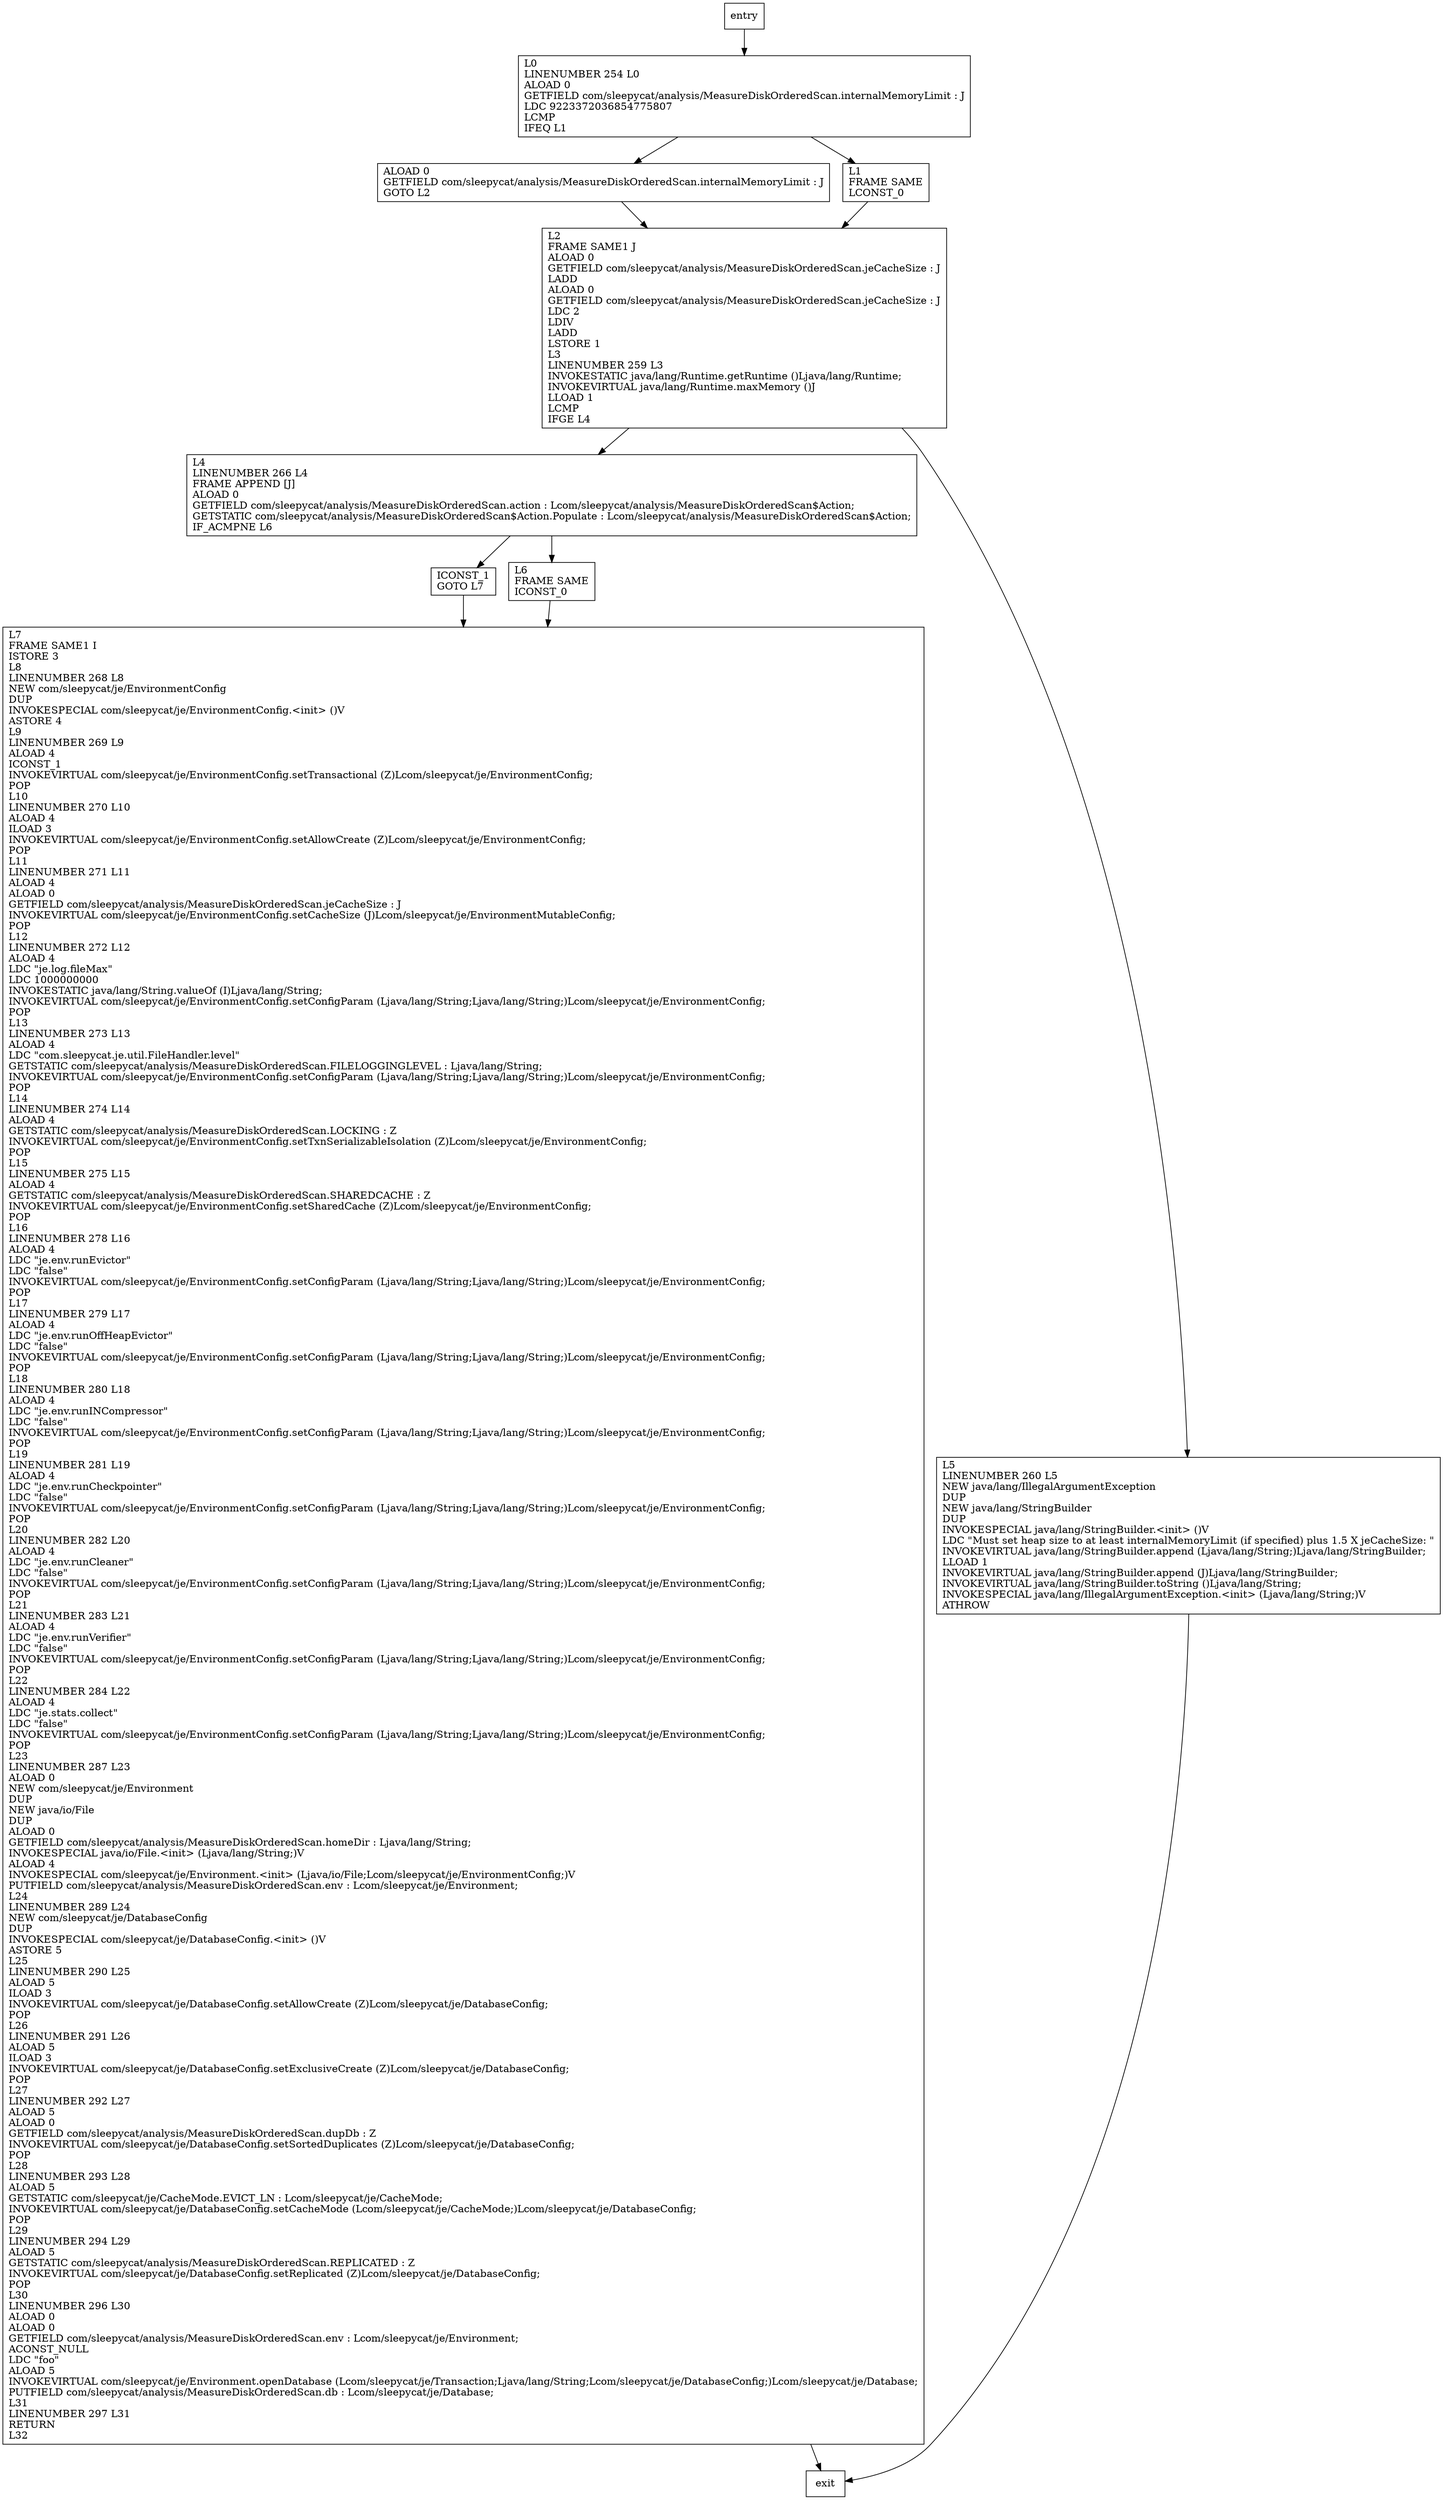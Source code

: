 digraph open {
node [shape=record];
101703220 [label="ICONST_1\lGOTO L7\l"];
1418171588 [label="L2\lFRAME SAME1 J\lALOAD 0\lGETFIELD com/sleepycat/analysis/MeasureDiskOrderedScan.jeCacheSize : J\lLADD\lALOAD 0\lGETFIELD com/sleepycat/analysis/MeasureDiskOrderedScan.jeCacheSize : J\lLDC 2\lLDIV\lLADD\lLSTORE 1\lL3\lLINENUMBER 259 L3\lINVOKESTATIC java/lang/Runtime.getRuntime ()Ljava/lang/Runtime;\lINVOKEVIRTUAL java/lang/Runtime.maxMemory ()J\lLLOAD 1\lLCMP\lIFGE L4\l"];
1850099340 [label="L6\lFRAME SAME\lICONST_0\l"];
1587286529 [label="ALOAD 0\lGETFIELD com/sleepycat/analysis/MeasureDiskOrderedScan.internalMemoryLimit : J\lGOTO L2\l"];
1685704973 [label="L1\lFRAME SAME\lLCONST_0\l"];
2058297317 [label="L4\lLINENUMBER 266 L4\lFRAME APPEND [J]\lALOAD 0\lGETFIELD com/sleepycat/analysis/MeasureDiskOrderedScan.action : Lcom/sleepycat/analysis/MeasureDiskOrderedScan$Action;\lGETSTATIC com/sleepycat/analysis/MeasureDiskOrderedScan$Action.Populate : Lcom/sleepycat/analysis/MeasureDiskOrderedScan$Action;\lIF_ACMPNE L6\l"];
73251111 [label="L7\lFRAME SAME1 I\lISTORE 3\lL8\lLINENUMBER 268 L8\lNEW com/sleepycat/je/EnvironmentConfig\lDUP\lINVOKESPECIAL com/sleepycat/je/EnvironmentConfig.\<init\> ()V\lASTORE 4\lL9\lLINENUMBER 269 L9\lALOAD 4\lICONST_1\lINVOKEVIRTUAL com/sleepycat/je/EnvironmentConfig.setTransactional (Z)Lcom/sleepycat/je/EnvironmentConfig;\lPOP\lL10\lLINENUMBER 270 L10\lALOAD 4\lILOAD 3\lINVOKEVIRTUAL com/sleepycat/je/EnvironmentConfig.setAllowCreate (Z)Lcom/sleepycat/je/EnvironmentConfig;\lPOP\lL11\lLINENUMBER 271 L11\lALOAD 4\lALOAD 0\lGETFIELD com/sleepycat/analysis/MeasureDiskOrderedScan.jeCacheSize : J\lINVOKEVIRTUAL com/sleepycat/je/EnvironmentConfig.setCacheSize (J)Lcom/sleepycat/je/EnvironmentMutableConfig;\lPOP\lL12\lLINENUMBER 272 L12\lALOAD 4\lLDC \"je.log.fileMax\"\lLDC 1000000000\lINVOKESTATIC java/lang/String.valueOf (I)Ljava/lang/String;\lINVOKEVIRTUAL com/sleepycat/je/EnvironmentConfig.setConfigParam (Ljava/lang/String;Ljava/lang/String;)Lcom/sleepycat/je/EnvironmentConfig;\lPOP\lL13\lLINENUMBER 273 L13\lALOAD 4\lLDC \"com.sleepycat.je.util.FileHandler.level\"\lGETSTATIC com/sleepycat/analysis/MeasureDiskOrderedScan.FILELOGGINGLEVEL : Ljava/lang/String;\lINVOKEVIRTUAL com/sleepycat/je/EnvironmentConfig.setConfigParam (Ljava/lang/String;Ljava/lang/String;)Lcom/sleepycat/je/EnvironmentConfig;\lPOP\lL14\lLINENUMBER 274 L14\lALOAD 4\lGETSTATIC com/sleepycat/analysis/MeasureDiskOrderedScan.LOCKING : Z\lINVOKEVIRTUAL com/sleepycat/je/EnvironmentConfig.setTxnSerializableIsolation (Z)Lcom/sleepycat/je/EnvironmentConfig;\lPOP\lL15\lLINENUMBER 275 L15\lALOAD 4\lGETSTATIC com/sleepycat/analysis/MeasureDiskOrderedScan.SHAREDCACHE : Z\lINVOKEVIRTUAL com/sleepycat/je/EnvironmentConfig.setSharedCache (Z)Lcom/sleepycat/je/EnvironmentConfig;\lPOP\lL16\lLINENUMBER 278 L16\lALOAD 4\lLDC \"je.env.runEvictor\"\lLDC \"false\"\lINVOKEVIRTUAL com/sleepycat/je/EnvironmentConfig.setConfigParam (Ljava/lang/String;Ljava/lang/String;)Lcom/sleepycat/je/EnvironmentConfig;\lPOP\lL17\lLINENUMBER 279 L17\lALOAD 4\lLDC \"je.env.runOffHeapEvictor\"\lLDC \"false\"\lINVOKEVIRTUAL com/sleepycat/je/EnvironmentConfig.setConfigParam (Ljava/lang/String;Ljava/lang/String;)Lcom/sleepycat/je/EnvironmentConfig;\lPOP\lL18\lLINENUMBER 280 L18\lALOAD 4\lLDC \"je.env.runINCompressor\"\lLDC \"false\"\lINVOKEVIRTUAL com/sleepycat/je/EnvironmentConfig.setConfigParam (Ljava/lang/String;Ljava/lang/String;)Lcom/sleepycat/je/EnvironmentConfig;\lPOP\lL19\lLINENUMBER 281 L19\lALOAD 4\lLDC \"je.env.runCheckpointer\"\lLDC \"false\"\lINVOKEVIRTUAL com/sleepycat/je/EnvironmentConfig.setConfigParam (Ljava/lang/String;Ljava/lang/String;)Lcom/sleepycat/je/EnvironmentConfig;\lPOP\lL20\lLINENUMBER 282 L20\lALOAD 4\lLDC \"je.env.runCleaner\"\lLDC \"false\"\lINVOKEVIRTUAL com/sleepycat/je/EnvironmentConfig.setConfigParam (Ljava/lang/String;Ljava/lang/String;)Lcom/sleepycat/je/EnvironmentConfig;\lPOP\lL21\lLINENUMBER 283 L21\lALOAD 4\lLDC \"je.env.runVerifier\"\lLDC \"false\"\lINVOKEVIRTUAL com/sleepycat/je/EnvironmentConfig.setConfigParam (Ljava/lang/String;Ljava/lang/String;)Lcom/sleepycat/je/EnvironmentConfig;\lPOP\lL22\lLINENUMBER 284 L22\lALOAD 4\lLDC \"je.stats.collect\"\lLDC \"false\"\lINVOKEVIRTUAL com/sleepycat/je/EnvironmentConfig.setConfigParam (Ljava/lang/String;Ljava/lang/String;)Lcom/sleepycat/je/EnvironmentConfig;\lPOP\lL23\lLINENUMBER 287 L23\lALOAD 0\lNEW com/sleepycat/je/Environment\lDUP\lNEW java/io/File\lDUP\lALOAD 0\lGETFIELD com/sleepycat/analysis/MeasureDiskOrderedScan.homeDir : Ljava/lang/String;\lINVOKESPECIAL java/io/File.\<init\> (Ljava/lang/String;)V\lALOAD 4\lINVOKESPECIAL com/sleepycat/je/Environment.\<init\> (Ljava/io/File;Lcom/sleepycat/je/EnvironmentConfig;)V\lPUTFIELD com/sleepycat/analysis/MeasureDiskOrderedScan.env : Lcom/sleepycat/je/Environment;\lL24\lLINENUMBER 289 L24\lNEW com/sleepycat/je/DatabaseConfig\lDUP\lINVOKESPECIAL com/sleepycat/je/DatabaseConfig.\<init\> ()V\lASTORE 5\lL25\lLINENUMBER 290 L25\lALOAD 5\lILOAD 3\lINVOKEVIRTUAL com/sleepycat/je/DatabaseConfig.setAllowCreate (Z)Lcom/sleepycat/je/DatabaseConfig;\lPOP\lL26\lLINENUMBER 291 L26\lALOAD 5\lILOAD 3\lINVOKEVIRTUAL com/sleepycat/je/DatabaseConfig.setExclusiveCreate (Z)Lcom/sleepycat/je/DatabaseConfig;\lPOP\lL27\lLINENUMBER 292 L27\lALOAD 5\lALOAD 0\lGETFIELD com/sleepycat/analysis/MeasureDiskOrderedScan.dupDb : Z\lINVOKEVIRTUAL com/sleepycat/je/DatabaseConfig.setSortedDuplicates (Z)Lcom/sleepycat/je/DatabaseConfig;\lPOP\lL28\lLINENUMBER 293 L28\lALOAD 5\lGETSTATIC com/sleepycat/je/CacheMode.EVICT_LN : Lcom/sleepycat/je/CacheMode;\lINVOKEVIRTUAL com/sleepycat/je/DatabaseConfig.setCacheMode (Lcom/sleepycat/je/CacheMode;)Lcom/sleepycat/je/DatabaseConfig;\lPOP\lL29\lLINENUMBER 294 L29\lALOAD 5\lGETSTATIC com/sleepycat/analysis/MeasureDiskOrderedScan.REPLICATED : Z\lINVOKEVIRTUAL com/sleepycat/je/DatabaseConfig.setReplicated (Z)Lcom/sleepycat/je/DatabaseConfig;\lPOP\lL30\lLINENUMBER 296 L30\lALOAD 0\lALOAD 0\lGETFIELD com/sleepycat/analysis/MeasureDiskOrderedScan.env : Lcom/sleepycat/je/Environment;\lACONST_NULL\lLDC \"foo\"\lALOAD 5\lINVOKEVIRTUAL com/sleepycat/je/Environment.openDatabase (Lcom/sleepycat/je/Transaction;Ljava/lang/String;Lcom/sleepycat/je/DatabaseConfig;)Lcom/sleepycat/je/Database;\lPUTFIELD com/sleepycat/analysis/MeasureDiskOrderedScan.db : Lcom/sleepycat/je/Database;\lL31\lLINENUMBER 297 L31\lRETURN\lL32\l"];
1151141547 [label="L5\lLINENUMBER 260 L5\lNEW java/lang/IllegalArgumentException\lDUP\lNEW java/lang/StringBuilder\lDUP\lINVOKESPECIAL java/lang/StringBuilder.\<init\> ()V\lLDC \"Must set heap size to at least internalMemoryLimit (if specified) plus 1.5 X jeCacheSize: \"\lINVOKEVIRTUAL java/lang/StringBuilder.append (Ljava/lang/String;)Ljava/lang/StringBuilder;\lLLOAD 1\lINVOKEVIRTUAL java/lang/StringBuilder.append (J)Ljava/lang/StringBuilder;\lINVOKEVIRTUAL java/lang/StringBuilder.toString ()Ljava/lang/String;\lINVOKESPECIAL java/lang/IllegalArgumentException.\<init\> (Ljava/lang/String;)V\lATHROW\l"];
1472149302 [label="L0\lLINENUMBER 254 L0\lALOAD 0\lGETFIELD com/sleepycat/analysis/MeasureDiskOrderedScan.internalMemoryLimit : J\lLDC 9223372036854775807\lLCMP\lIFEQ L1\l"];
entry;
exit;
entry -> 1472149302
101703220 -> 73251111
1418171588 -> 2058297317
1418171588 -> 1151141547
1850099340 -> 73251111
1587286529 -> 1418171588
1685704973 -> 1418171588
2058297317 -> 101703220
2058297317 -> 1850099340
73251111 -> exit
1151141547 -> exit
1472149302 -> 1587286529
1472149302 -> 1685704973
}
